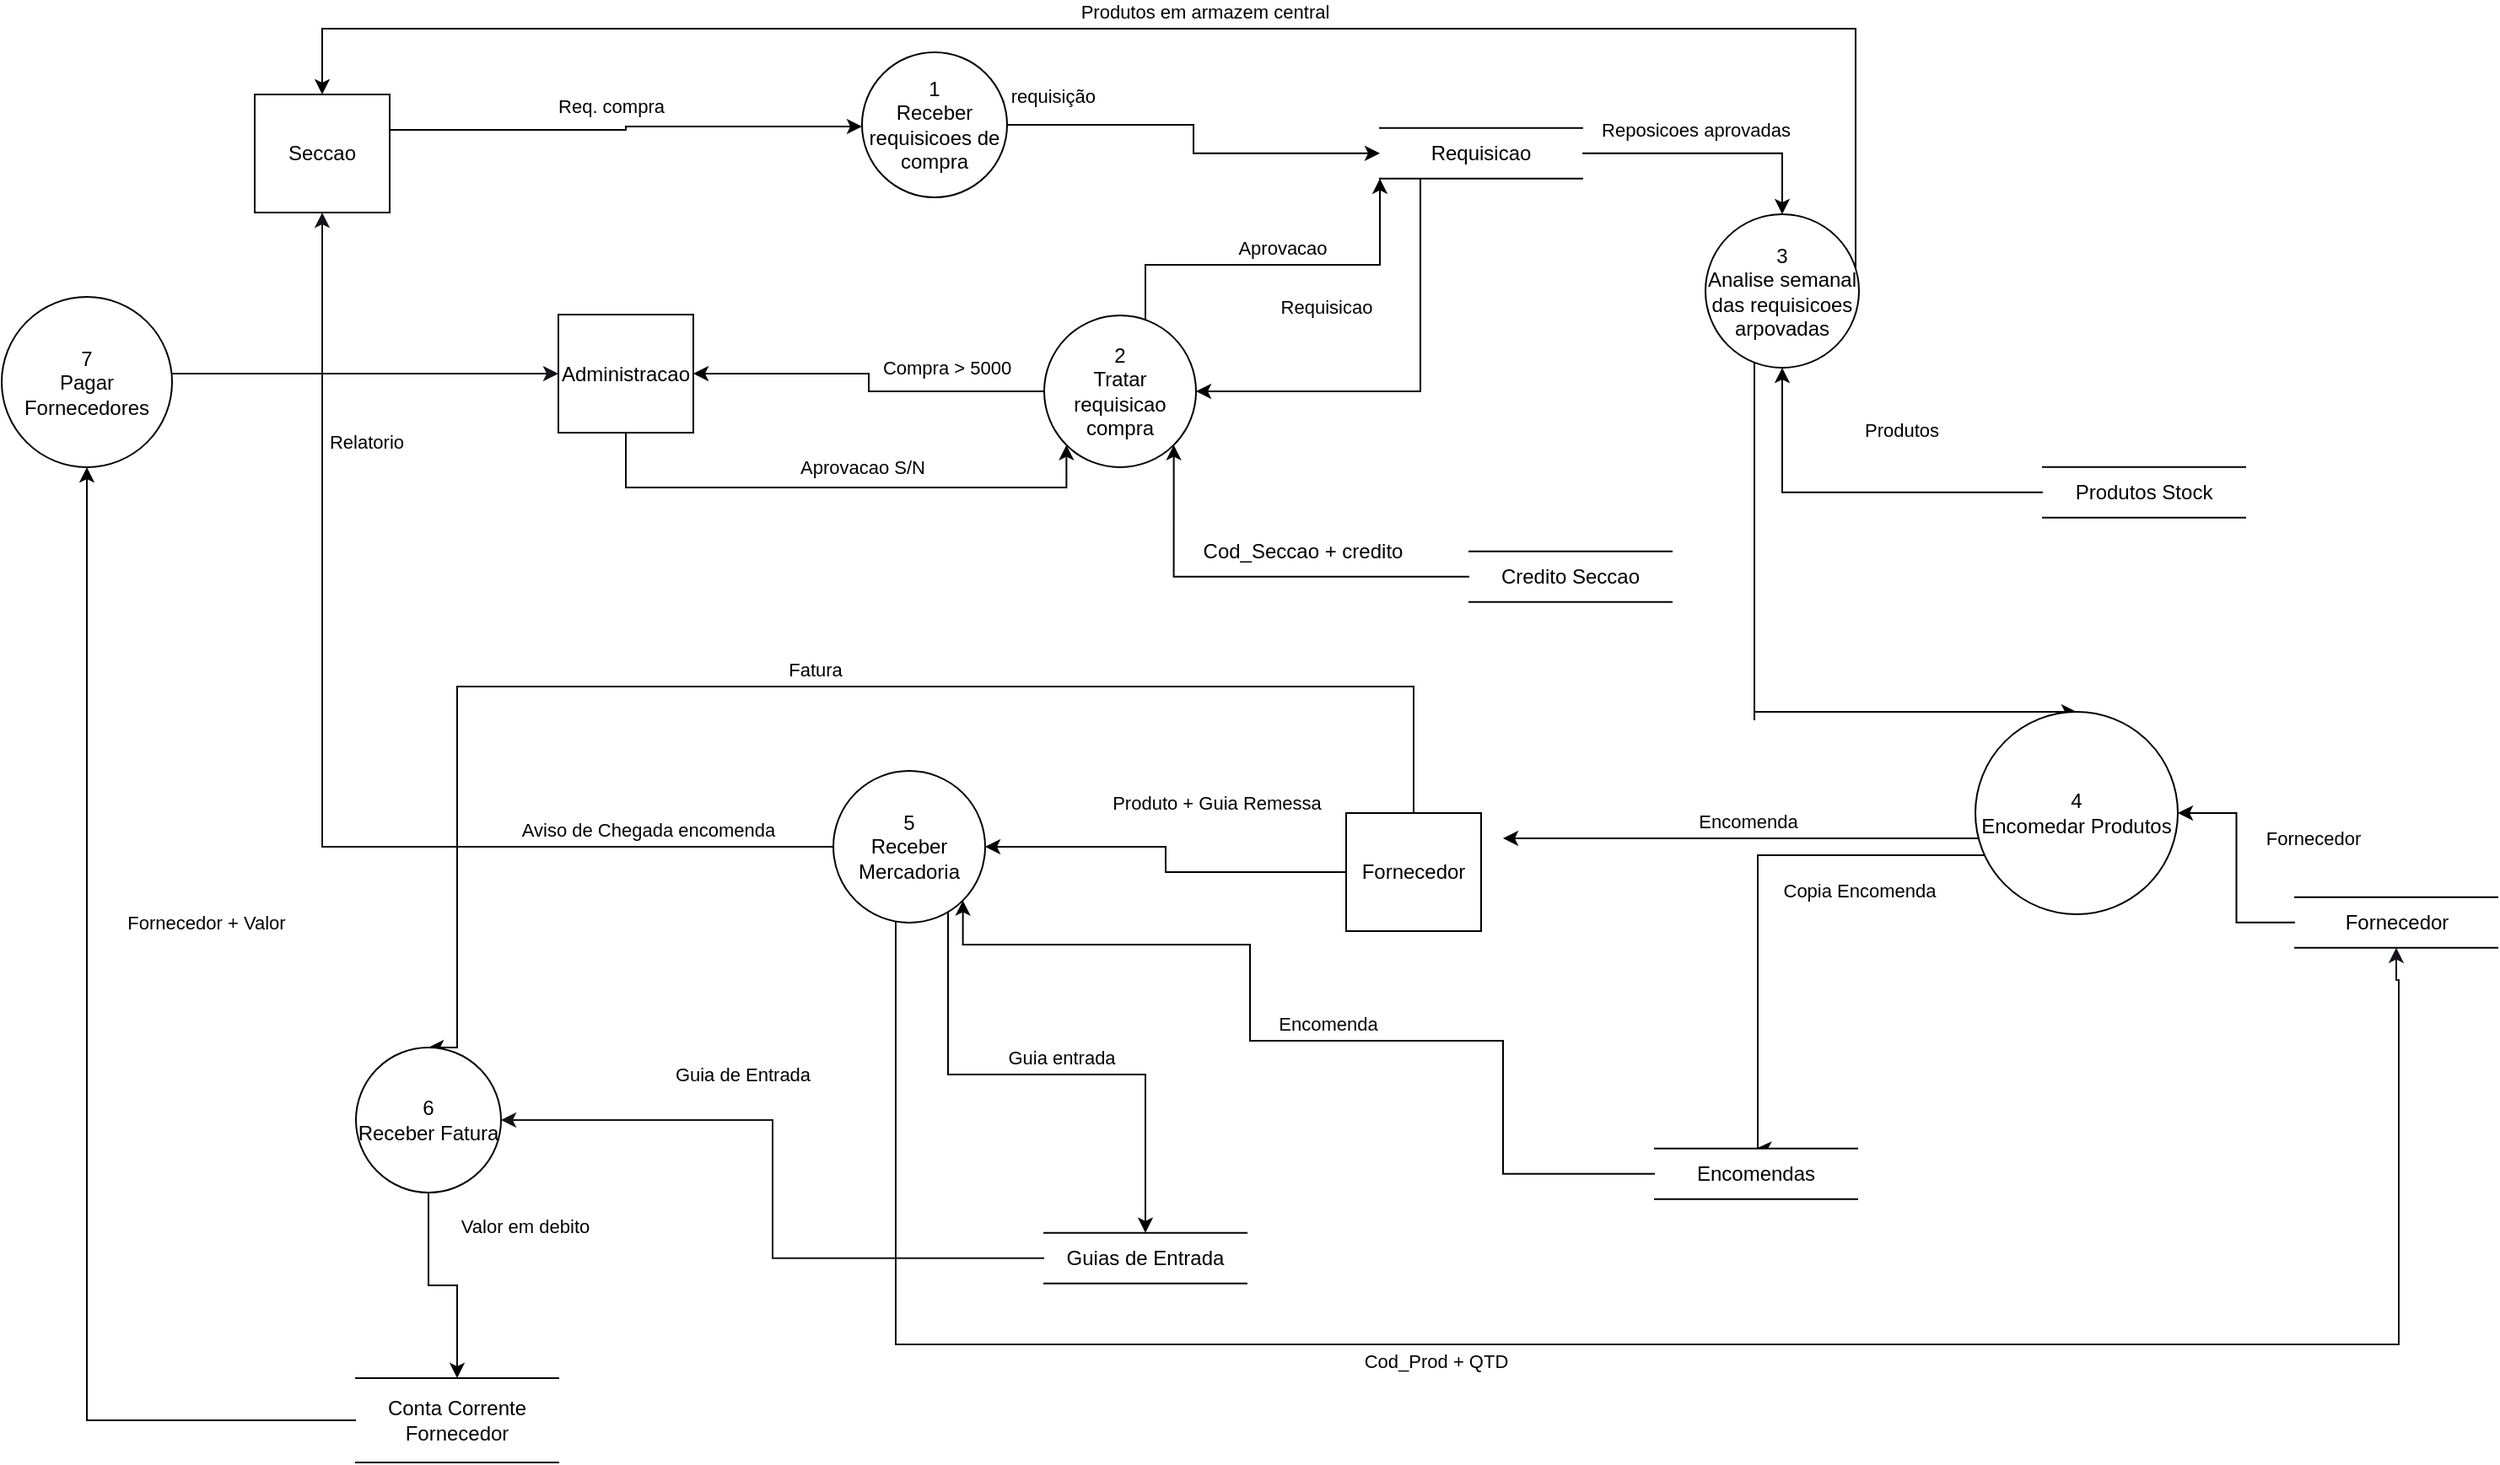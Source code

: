 <mxfile version="12.2.0" type="google" pages="3"><diagram id="3GSkHNpuHseARNP0mJbQ" name="Diagrama Nivel 1"><mxGraphModel dx="1966" dy="1685" grid="1" gridSize="10" guides="1" tooltips="1" connect="1" arrows="1" fold="1" page="1" pageScale="1" pageWidth="827" pageHeight="1169" math="0" shadow="0"><root><mxCell id="0"/><mxCell id="1" parent="0"/><mxCell id="n5je0qqf2axHrbuVNrVo-2" value="cop. requisição" style="edgeStyle=orthogonalEdgeStyle;rounded=0;orthogonalLoop=1;jettySize=auto;html=1;" parent="1" source="36rI6Q8g155U123jJBfh-16" target="36rI6Q8g155U123jJBfh-35" edge="1"><mxGeometry x="0.063" y="-49" relative="1" as="geometry"><mxPoint x="-47" y="-33" as="offset"/></mxGeometry></mxCell><mxCell id="36rI6Q8g155U123jJBfh-16" value="1&lt;br&gt;Receber requisicoes de compra" style="ellipse;whiteSpace=wrap;html=1;aspect=fixed;" parent="1" vertex="1"><mxGeometry x="390" y="-146" width="86" height="86" as="geometry"/></mxCell><mxCell id="n5je0qqf2axHrbuVNrVo-1" value="Req. compra" style="edgeStyle=orthogonalEdgeStyle;rounded=0;orthogonalLoop=1;jettySize=auto;html=1;" parent="1" source="36rI6Q8g155U123jJBfh-18" target="36rI6Q8g155U123jJBfh-16" edge="1"><mxGeometry x="-0.071" y="14" relative="1" as="geometry"><mxPoint as="offset"/><Array as="points"><mxPoint x="250" y="-100"/><mxPoint x="250" y="-102"/></Array></mxGeometry></mxCell><mxCell id="36rI6Q8g155U123jJBfh-18" value="Seccao" style="rounded=0;whiteSpace=wrap;html=1;" parent="1" vertex="1"><mxGeometry x="30" y="-121" width="80" height="70" as="geometry"/></mxCell><mxCell id="n5je0qqf2axHrbuVNrVo-4" value="Requisicao" style="edgeStyle=orthogonalEdgeStyle;rounded=0;orthogonalLoop=1;jettySize=auto;html=1;entryX=1;entryY=0.5;entryDx=0;entryDy=0;" parent="1" source="36rI6Q8g155U123jJBfh-35" target="n5je0qqf2axHrbuVNrVo-3" edge="1"><mxGeometry x="0.405" y="-50" relative="1" as="geometry"><Array as="points"><mxPoint x="721" y="55"/></Array><mxPoint as="offset"/></mxGeometry></mxCell><mxCell id="n5je0qqf2axHrbuVNrVo-13" value="Reposicoes aprovadas" style="edgeStyle=orthogonalEdgeStyle;rounded=0;orthogonalLoop=1;jettySize=auto;html=1;" parent="1" source="36rI6Q8g155U123jJBfh-35" target="n5je0qqf2axHrbuVNrVo-12" edge="1"><mxGeometry x="-0.135" y="14" relative="1" as="geometry"><mxPoint as="offset"/></mxGeometry></mxCell><mxCell id="36rI6Q8g155U123jJBfh-35" value="Requisicao" style="shape=partialRectangle;whiteSpace=wrap;html=1;left=0;right=0;" parent="1" vertex="1"><mxGeometry x="697" y="-101.147" width="120" height="30" as="geometry"/></mxCell><mxCell id="n5je0qqf2axHrbuVNrVo-9" value="Compra &amp;gt; 5000" style="edgeStyle=orthogonalEdgeStyle;rounded=0;orthogonalLoop=1;jettySize=auto;html=1;entryX=1;entryY=0.5;entryDx=0;entryDy=0;" parent="1" source="n5je0qqf2axHrbuVNrVo-3" target="n5je0qqf2axHrbuVNrVo-8" edge="1"><mxGeometry x="0.049" y="-46" relative="1" as="geometry"><mxPoint x="46" y="42" as="offset"/></mxGeometry></mxCell><mxCell id="n5je0qqf2axHrbuVNrVo-10" value="Aprovacao" style="edgeStyle=orthogonalEdgeStyle;rounded=0;orthogonalLoop=1;jettySize=auto;html=1;entryX=0;entryY=1;entryDx=0;entryDy=0;" parent="1" source="n5je0qqf2axHrbuVNrVo-3" target="36rI6Q8g155U123jJBfh-35" edge="1"><mxGeometry x="0.023" y="10" relative="1" as="geometry"><Array as="points"><mxPoint x="558" y="-20"/><mxPoint x="697" y="-20"/></Array><mxPoint as="offset"/></mxGeometry></mxCell><mxCell id="n5je0qqf2axHrbuVNrVo-3" value="2&lt;br&gt;Tratar requisicao compra" style="ellipse;whiteSpace=wrap;html=1;aspect=fixed;" parent="1" vertex="1"><mxGeometry x="498" y="10" width="90" height="90" as="geometry"/></mxCell><mxCell id="n5je0qqf2axHrbuVNrVo-6" style="edgeStyle=orthogonalEdgeStyle;rounded=0;orthogonalLoop=1;jettySize=auto;html=1;entryX=1;entryY=1;entryDx=0;entryDy=0;" parent="1" source="n5je0qqf2axHrbuVNrVo-5" target="n5je0qqf2axHrbuVNrVo-3" edge="1"><mxGeometry relative="1" as="geometry"/></mxCell><mxCell id="n5je0qqf2axHrbuVNrVo-7" value="Cod_Seccao + credito" style="text;html=1;resizable=0;points=[];align=center;verticalAlign=middle;labelBackgroundColor=#ffffff;" parent="n5je0qqf2axHrbuVNrVo-6" vertex="1" connectable="0"><mxGeometry x="-0.238" y="1" relative="1" as="geometry"><mxPoint x="-2.5" y="-16" as="offset"/></mxGeometry></mxCell><mxCell id="n5je0qqf2axHrbuVNrVo-5" value="Credito Seccao" style="shape=partialRectangle;whiteSpace=wrap;html=1;left=0;right=0;" parent="1" vertex="1"><mxGeometry x="750" y="149.853" width="120" height="30" as="geometry"/></mxCell><mxCell id="n5je0qqf2axHrbuVNrVo-11" value="Aprovacao S/N" style="edgeStyle=orthogonalEdgeStyle;rounded=0;orthogonalLoop=1;jettySize=auto;html=1;entryX=0;entryY=1;entryDx=0;entryDy=0;" parent="1" source="n5je0qqf2axHrbuVNrVo-8" target="n5je0qqf2axHrbuVNrVo-3" edge="1"><mxGeometry x="0.08" y="12" relative="1" as="geometry"><Array as="points"><mxPoint x="250" y="112"/></Array><mxPoint as="offset"/></mxGeometry></mxCell><mxCell id="n5je0qqf2axHrbuVNrVo-8" value="Administracao" style="rounded=0;whiteSpace=wrap;html=1;" parent="1" vertex="1"><mxGeometry x="210" y="9.5" width="80" height="70" as="geometry"/></mxCell><mxCell id="n5je0qqf2axHrbuVNrVo-16" value="Produtos em armazem central" style="edgeStyle=orthogonalEdgeStyle;rounded=0;orthogonalLoop=1;jettySize=auto;html=1;entryX=0.5;entryY=0;entryDx=0;entryDy=0;" parent="1" source="n5je0qqf2axHrbuVNrVo-12" target="36rI6Q8g155U123jJBfh-18" edge="1"><mxGeometry x="-0.03" y="-10" relative="1" as="geometry"><Array as="points"><mxPoint x="979" y="-160"/><mxPoint x="70" y="-160"/></Array><mxPoint as="offset"/></mxGeometry></mxCell><mxCell id="n5je0qqf2axHrbuVNrVo-18" style="edgeStyle=orthogonalEdgeStyle;rounded=0;orthogonalLoop=1;jettySize=auto;html=1;entryX=0.5;entryY=0;entryDx=0;entryDy=0;" parent="1" source="n5je0qqf2axHrbuVNrVo-12" target="n5je0qqf2axHrbuVNrVo-17" edge="1"><mxGeometry relative="1" as="geometry"><Array as="points"><mxPoint x="919" y="250"/><mxPoint x="919" y="250"/></Array></mxGeometry></mxCell><mxCell id="n5je0qqf2axHrbuVNrVo-12" value="3 &lt;br&gt;Analise semanal das requisicoes arpovadas" style="ellipse;whiteSpace=wrap;html=1;aspect=fixed;" parent="1" vertex="1"><mxGeometry x="890" y="-50" width="91" height="91" as="geometry"/></mxCell><mxCell id="n5je0qqf2axHrbuVNrVo-15" value="Produtos" style="edgeStyle=orthogonalEdgeStyle;rounded=0;orthogonalLoop=1;jettySize=auto;html=1;entryX=0.5;entryY=1;entryDx=0;entryDy=0;" parent="1" source="n5je0qqf2axHrbuVNrVo-14" target="n5je0qqf2axHrbuVNrVo-12" edge="1"><mxGeometry x="0.672" y="-70" relative="1" as="geometry"><mxPoint as="offset"/></mxGeometry></mxCell><mxCell id="n5je0qqf2axHrbuVNrVo-14" value="Produtos Stock" style="shape=partialRectangle;whiteSpace=wrap;html=1;left=0;right=0;" parent="1" vertex="1"><mxGeometry x="1090" y="99.853" width="120" height="30" as="geometry"/></mxCell><mxCell id="n5je0qqf2axHrbuVNrVo-22" value="Encomenda" style="edgeStyle=orthogonalEdgeStyle;rounded=0;orthogonalLoop=1;jettySize=auto;html=1;" parent="1" source="n5je0qqf2axHrbuVNrVo-17" edge="1"><mxGeometry x="-0.029" y="-10" relative="1" as="geometry"><mxPoint as="offset"/><mxPoint x="770" y="320" as="targetPoint"/><Array as="points"><mxPoint x="970" y="320"/><mxPoint x="970" y="320"/></Array></mxGeometry></mxCell><mxCell id="n5je0qqf2axHrbuVNrVo-24" value="Copia Encomenda" style="edgeStyle=orthogonalEdgeStyle;rounded=0;orthogonalLoop=1;jettySize=auto;html=1;entryX=0.5;entryY=0;entryDx=0;entryDy=0;" parent="1" source="n5je0qqf2axHrbuVNrVo-17" target="n5je0qqf2axHrbuVNrVo-23" edge="1"><mxGeometry x="0.005" y="60" relative="1" as="geometry"><mxPoint as="offset"/><Array as="points"><mxPoint x="921" y="330"/></Array></mxGeometry></mxCell><mxCell id="n5je0qqf2axHrbuVNrVo-17" value="4&lt;br&gt;Encomedar Produtos" style="ellipse;whiteSpace=wrap;html=1;aspect=fixed;" parent="1" vertex="1"><mxGeometry x="1050" y="245" width="120" height="120" as="geometry"/></mxCell><mxCell id="n5je0qqf2axHrbuVNrVo-20" value="Fornecedor" style="edgeStyle=orthogonalEdgeStyle;rounded=0;orthogonalLoop=1;jettySize=auto;html=1;" parent="1" source="n5je0qqf2axHrbuVNrVo-19" target="n5je0qqf2axHrbuVNrVo-17" edge="1"><mxGeometry x="0.266" y="-45" relative="1" as="geometry"><mxPoint as="offset"/></mxGeometry></mxCell><mxCell id="n5je0qqf2axHrbuVNrVo-19" value="Fornecedor" style="shape=partialRectangle;whiteSpace=wrap;html=1;left=0;right=0;" parent="1" vertex="1"><mxGeometry x="1239.5" y="354.853" width="120" height="30" as="geometry"/></mxCell><mxCell id="n5je0qqf2axHrbuVNrVo-26" value="Produto + Guia Remessa" style="edgeStyle=orthogonalEdgeStyle;rounded=0;orthogonalLoop=1;jettySize=auto;html=1;" parent="1" source="n5je0qqf2axHrbuVNrVo-21" target="n5je0qqf2axHrbuVNrVo-25" edge="1"><mxGeometry x="0.064" y="-39" relative="1" as="geometry"><mxPoint x="30" y="13" as="offset"/></mxGeometry></mxCell><mxCell id="n5je0qqf2axHrbuVNrVo-44" value="Fatura" style="edgeStyle=orthogonalEdgeStyle;rounded=0;orthogonalLoop=1;jettySize=auto;html=1;entryX=0.5;entryY=0;entryDx=0;entryDy=0;" parent="1" source="n5je0qqf2axHrbuVNrVo-21" target="n5je0qqf2axHrbuVNrVo-35" edge="1"><mxGeometry x="-0.014" y="-10" relative="1" as="geometry"><Array as="points"><mxPoint x="717" y="230"/><mxPoint x="150" y="230"/></Array><mxPoint as="offset"/></mxGeometry></mxCell><mxCell id="n5je0qqf2axHrbuVNrVo-21" value="Fornecedor" style="rounded=0;whiteSpace=wrap;html=1;" parent="1" vertex="1"><mxGeometry x="677" y="305" width="80" height="70" as="geometry"/></mxCell><mxCell id="n5je0qqf2axHrbuVNrVo-33" value="Encomenda" style="edgeStyle=orthogonalEdgeStyle;rounded=0;orthogonalLoop=1;jettySize=auto;html=1;entryX=1;entryY=1;entryDx=0;entryDy=0;" parent="1" source="n5je0qqf2axHrbuVNrVo-23" target="n5je0qqf2axHrbuVNrVo-25" edge="1"><mxGeometry x="-0.046" y="-10" relative="1" as="geometry"><Array as="points"><mxPoint x="770" y="519"/><mxPoint x="770" y="440"/><mxPoint x="620" y="440"/><mxPoint x="620" y="383"/></Array><mxPoint as="offset"/></mxGeometry></mxCell><mxCell id="n5je0qqf2axHrbuVNrVo-23" value="Encomendas" style="shape=partialRectangle;whiteSpace=wrap;html=1;left=0;right=0;" parent="1" vertex="1"><mxGeometry x="860" y="503.853" width="120" height="30" as="geometry"/></mxCell><mxCell id="n5je0qqf2axHrbuVNrVo-27" value="Aviso de Chegada encomenda" style="edgeStyle=orthogonalEdgeStyle;rounded=0;orthogonalLoop=1;jettySize=auto;html=1;entryX=0.5;entryY=1;entryDx=0;entryDy=0;fillColor=#d5e8d4;strokeColor=#171219;" parent="1" source="n5je0qqf2axHrbuVNrVo-25" target="36rI6Q8g155U123jJBfh-18" edge="1"><mxGeometry x="-0.676" y="-10" relative="1" as="geometry"><mxPoint as="offset"/></mxGeometry></mxCell><mxCell id="n5je0qqf2axHrbuVNrVo-28" value="Cod_Prod + QTD" style="edgeStyle=orthogonalEdgeStyle;rounded=0;orthogonalLoop=1;jettySize=auto;html=1;entryX=0.5;entryY=1;entryDx=0;entryDy=0;fillColor=#e1d5e7;strokeColor=#171219;" parent="1" source="n5je0qqf2axHrbuVNrVo-25" target="n5je0qqf2axHrbuVNrVo-19" edge="1"><mxGeometry x="-0.172" y="-10" relative="1" as="geometry"><Array as="points"><mxPoint x="410" y="620"/><mxPoint x="1301" y="620"/><mxPoint x="1301" y="404"/><mxPoint x="1299" y="404"/></Array><mxPoint as="offset"/></mxGeometry></mxCell><mxCell id="n5je0qqf2axHrbuVNrVo-32" value="Guia entrada" style="edgeStyle=orthogonalEdgeStyle;rounded=0;orthogonalLoop=1;jettySize=auto;html=1;entryX=0.5;entryY=0;entryDx=0;entryDy=0;" parent="1" source="n5je0qqf2axHrbuVNrVo-25" target="n5je0qqf2axHrbuVNrVo-29" edge="1"><mxGeometry x="0.065" y="10" relative="1" as="geometry"><Array as="points"><mxPoint x="441" y="460"/><mxPoint x="558" y="460"/><mxPoint x="558" y="519"/></Array><mxPoint as="offset"/></mxGeometry></mxCell><mxCell id="n5je0qqf2axHrbuVNrVo-25" value="5&lt;br&gt;Receber Mercadoria" style="ellipse;whiteSpace=wrap;html=1;aspect=fixed;" parent="1" vertex="1"><mxGeometry x="373" y="280" width="90" height="90" as="geometry"/></mxCell><mxCell id="n5je0qqf2axHrbuVNrVo-40" value="Guia de Entrada" style="edgeStyle=orthogonalEdgeStyle;rounded=0;orthogonalLoop=1;jettySize=auto;html=1;entryX=1;entryY=0.5;entryDx=0;entryDy=0;fillColor=#f5f5f5;strokeColor=#171219;" parent="1" source="n5je0qqf2axHrbuVNrVo-29" target="n5je0qqf2axHrbuVNrVo-35" edge="1"><mxGeometry x="0.284" y="-27" relative="1" as="geometry"><mxPoint x="300" y="504" as="targetPoint"/><mxPoint x="-1" as="offset"/></mxGeometry></mxCell><mxCell id="n5je0qqf2axHrbuVNrVo-29" value="Guias de Entrada" style="shape=partialRectangle;whiteSpace=wrap;html=1;left=0;right=0;" parent="1" vertex="1"><mxGeometry x="498" y="553.853" width="120" height="30" as="geometry"/></mxCell><mxCell id="n5je0qqf2axHrbuVNrVo-37" value="Valor em debito" style="edgeStyle=orthogonalEdgeStyle;rounded=0;orthogonalLoop=1;jettySize=auto;html=1;entryX=0.5;entryY=0;entryDx=0;entryDy=0;" parent="1" source="n5je0qqf2axHrbuVNrVo-35" target="n5je0qqf2axHrbuVNrVo-36" edge="1"><mxGeometry x="0.144" y="54" relative="1" as="geometry"><mxPoint x="-14" y="-36" as="offset"/></mxGeometry></mxCell><mxCell id="n5je0qqf2axHrbuVNrVo-35" value="6&lt;br&gt;Receber Fatura" style="ellipse;whiteSpace=wrap;html=1;aspect=fixed;" parent="1" vertex="1"><mxGeometry x="90" y="444" width="86" height="86" as="geometry"/></mxCell><mxCell id="n5je0qqf2axHrbuVNrVo-42" value="Fornecedor + Valor" style="edgeStyle=orthogonalEdgeStyle;rounded=0;orthogonalLoop=1;jettySize=auto;html=1;entryX=0.5;entryY=1;entryDx=0;entryDy=0;" parent="1" source="n5je0qqf2axHrbuVNrVo-36" target="n5je0qqf2axHrbuVNrVo-41" edge="1"><mxGeometry x="0.256" y="-70" relative="1" as="geometry"><mxPoint as="offset"/></mxGeometry></mxCell><mxCell id="n5je0qqf2axHrbuVNrVo-36" value="Conta Corrente Fornecedor" style="shape=partialRectangle;whiteSpace=wrap;html=1;left=0;right=0;" parent="1" vertex="1"><mxGeometry x="90" y="640" width="120" height="50" as="geometry"/></mxCell><mxCell id="n5je0qqf2axHrbuVNrVo-43" value="Relatorio" style="edgeStyle=orthogonalEdgeStyle;rounded=0;orthogonalLoop=1;jettySize=auto;html=1;entryX=0;entryY=0.5;entryDx=0;entryDy=0;strokeColor=#171219;fillColor=#dae8fc;" parent="1" source="n5je0qqf2axHrbuVNrVo-41" target="n5je0qqf2axHrbuVNrVo-8" edge="1"><mxGeometry x="0.01" y="-51" relative="1" as="geometry"><Array as="points"><mxPoint x="-30" y="70"/></Array><mxPoint x="-1" y="-11" as="offset"/></mxGeometry></mxCell><mxCell id="n5je0qqf2axHrbuVNrVo-41" value="7&lt;br&gt;Pagar Fornecedores" style="ellipse;whiteSpace=wrap;html=1;aspect=fixed;" parent="1" vertex="1"><mxGeometry x="-120" y="-1" width="101" height="101" as="geometry"/></mxCell></root></mxGraphModel></diagram><diagram id="vZ1uS3LBMH1LNEEU2ZlH" name="Diagrama contexto"><mxGraphModel dx="854" dy="387" grid="1" gridSize="10" guides="1" tooltips="1" connect="1" arrows="1" fold="1" page="1" pageScale="1" pageWidth="827" pageHeight="1169" math="0" shadow="0"><root><mxCell id="_yS7LGBzBfFRxjrJ2fec-0"/><mxCell id="_yS7LGBzBfFRxjrJ2fec-1" parent="_yS7LGBzBfFRxjrJ2fec-0"/><mxCell id="_yS7LGBzBfFRxjrJ2fec-2" value="&lt;font face=&quot;Tahoma&quot;&gt;Req. compra&lt;/font&gt;" style="edgeStyle=orthogonalEdgeStyle;rounded=0;orthogonalLoop=1;jettySize=auto;html=1;" edge="1" source="_yS7LGBzBfFRxjrJ2fec-3" target="_yS7LGBzBfFRxjrJ2fec-13" parent="_yS7LGBzBfFRxjrJ2fec-1"><mxGeometry x="-0.325" y="16" relative="1" as="geometry"><Array as="points"><mxPoint x="449.5" y="135"/></Array><mxPoint x="-1" as="offset"/></mxGeometry></mxCell><mxCell id="_yS7LGBzBfFRxjrJ2fec-3" value="Seccao" style="rounded=0;whiteSpace=wrap;html=1;" vertex="1" parent="_yS7LGBzBfFRxjrJ2fec-1"><mxGeometry x="200" y="120" width="80" height="70" as="geometry"/></mxCell><mxCell id="_yS7LGBzBfFRxjrJ2fec-4" value="Aprovacao S/N" style="edgeStyle=orthogonalEdgeStyle;rounded=0;orthogonalLoop=1;jettySize=auto;html=1;" edge="1" source="_yS7LGBzBfFRxjrJ2fec-5" target="_yS7LGBzBfFRxjrJ2fec-13" parent="_yS7LGBzBfFRxjrJ2fec-1"><mxGeometry x="-0.288" y="16" relative="1" as="geometry"><Array as="points"><mxPoint x="459.5" y="385"/></Array><mxPoint x="-1" as="offset"/></mxGeometry></mxCell><mxCell id="_yS7LGBzBfFRxjrJ2fec-5" value="Administracao" style="rounded=0;whiteSpace=wrap;html=1;" vertex="1" parent="_yS7LGBzBfFRxjrJ2fec-1"><mxGeometry x="372.5" y="445" width="80" height="70" as="geometry"/></mxCell><mxCell id="_yS7LGBzBfFRxjrJ2fec-6" value="Produto + Guia Remessa" style="edgeStyle=orthogonalEdgeStyle;rounded=0;orthogonalLoop=1;jettySize=auto;html=1;entryX=1;entryY=0.5;entryDx=0;entryDy=0;" edge="1" source="_yS7LGBzBfFRxjrJ2fec-8" target="_yS7LGBzBfFRxjrJ2fec-13" parent="_yS7LGBzBfFRxjrJ2fec-1"><mxGeometry x="0.149" y="-20" relative="1" as="geometry"><mxPoint x="16" y="10" as="offset"/></mxGeometry></mxCell><mxCell id="_yS7LGBzBfFRxjrJ2fec-7" value="Fatura" style="edgeStyle=orthogonalEdgeStyle;rounded=0;orthogonalLoop=1;jettySize=auto;html=1;entryX=1;entryY=1;entryDx=0;entryDy=0;" edge="1" source="_yS7LGBzBfFRxjrJ2fec-8" target="_yS7LGBzBfFRxjrJ2fec-13" parent="_yS7LGBzBfFRxjrJ2fec-1"><mxGeometry x="-0.093" y="-20" relative="1" as="geometry"><Array as="points"><mxPoint x="738" y="320"/><mxPoint x="513" y="320"/></Array><mxPoint as="offset"/></mxGeometry></mxCell><mxCell id="_yS7LGBzBfFRxjrJ2fec-8" value="Fornecedor" style="rounded=0;whiteSpace=wrap;html=1;" vertex="1" parent="_yS7LGBzBfFRxjrJ2fec-1"><mxGeometry x="677" y="230" width="80" height="70" as="geometry"/></mxCell><mxCell id="_yS7LGBzBfFRxjrJ2fec-9" value="&lt;font face=&quot;Verdana&quot;&gt;&lt;span style=&quot;font-size: 12px&quot;&gt;Produtos Armaz.&lt;/span&gt;&lt;/font&gt;" style="edgeStyle=orthogonalEdgeStyle;rounded=0;orthogonalLoop=1;jettySize=auto;html=1;entryX=0.5;entryY=0;entryDx=0;entryDy=0;" edge="1" source="_yS7LGBzBfFRxjrJ2fec-13" target="_yS7LGBzBfFRxjrJ2fec-3" parent="_yS7LGBzBfFRxjrJ2fec-1"><mxGeometry x="-0.455" y="54" relative="1" as="geometry"><Array as="points"><mxPoint x="470" y="90"/><mxPoint x="239" y="90"/></Array><mxPoint x="-50" y="-74" as="offset"/></mxGeometry></mxCell><mxCell id="_yS7LGBzBfFRxjrJ2fec-10" value="Aviso encomenda" style="edgeStyle=orthogonalEdgeStyle;rounded=0;orthogonalLoop=1;jettySize=auto;html=1;" edge="1" source="_yS7LGBzBfFRxjrJ2fec-13" target="_yS7LGBzBfFRxjrJ2fec-3" parent="_yS7LGBzBfFRxjrJ2fec-1"><mxGeometry x="-0.245" y="-10" relative="1" as="geometry"><mxPoint as="offset"/><Array as="points"><mxPoint x="239" y="200"/></Array></mxGeometry></mxCell><mxCell id="_yS7LGBzBfFRxjrJ2fec-11" value="Encomenda" style="edgeStyle=orthogonalEdgeStyle;rounded=0;orthogonalLoop=1;jettySize=auto;html=1;entryX=0.5;entryY=0;entryDx=0;entryDy=0;" edge="1" source="_yS7LGBzBfFRxjrJ2fec-13" target="_yS7LGBzBfFRxjrJ2fec-8" parent="_yS7LGBzBfFRxjrJ2fec-1"><mxGeometry y="10" relative="1" as="geometry"><Array as="points"><mxPoint x="510" y="160"/><mxPoint x="717" y="160"/></Array><mxPoint as="offset"/></mxGeometry></mxCell><mxCell id="_yS7LGBzBfFRxjrJ2fec-12" style="edgeStyle=orthogonalEdgeStyle;rounded=0;orthogonalLoop=1;jettySize=auto;html=1;" edge="1" parent="_yS7LGBzBfFRxjrJ2fec-1"><mxGeometry relative="1" as="geometry"><mxPoint x="480.667" y="299" as="sourcePoint"/><mxPoint x="460.667" y="479" as="targetPoint"/><Array as="points"><mxPoint x="491.5" y="299.5"/><mxPoint x="491.5" y="479.5"/><mxPoint x="463.5" y="479.5"/></Array></mxGeometry></mxCell><mxCell id="_yS7LGBzBfFRxjrJ2fec-13" value="Processo de Compra da Empresa ABC" style="ellipse;whiteSpace=wrap;html=1;aspect=fixed;" vertex="1" parent="_yS7LGBzBfFRxjrJ2fec-1"><mxGeometry x="410.5" y="180" width="120" height="120" as="geometry"/></mxCell><mxCell id="_yS7LGBzBfFRxjrJ2fec-14" value="compra&amp;nbsp;" style="text;html=1;resizable=0;points=[];autosize=1;align=left;verticalAlign=top;spacingTop=-4;" vertex="1" parent="_yS7LGBzBfFRxjrJ2fec-1"><mxGeometry x="505" y="386" width="60" height="20" as="geometry"/></mxCell></root></mxGraphModel></diagram><diagram id="OTHGoJl9S_BVJV0K809n" name="Dicionário de Dados"><mxGraphModel dx="854" dy="387" grid="1" gridSize="10" guides="1" tooltips="1" connect="1" arrows="1" fold="1" page="1" pageScale="1" pageWidth="827" pageHeight="1169" math="0" shadow="0"><root><mxCell id="1VyIDPnCMMfJJn-UNlG2-0"/><mxCell id="1VyIDPnCMMfJJn-UNlG2-1" parent="1VyIDPnCMMfJJn-UNlG2-0"/><mxCell id="1VyIDPnCMMfJJn-UNlG2-2" value="&lt;b style=&quot;font-size: 11px&quot;&gt;&lt;font style=&quot;font-size: 11px&quot;&gt;Entidades&lt;/font&gt;&lt;/b&gt;&lt;br style=&quot;font-size: 11px&quot;&gt;&lt;b style=&quot;font-size: 11px&quot;&gt;Nome&lt;/b&gt;: Seccao&lt;br style=&quot;font-size: 11px&quot;&gt;&lt;b style=&quot;font-size: 11px&quot;&gt;Descrição&lt;/b&gt;: Esta entidade representa as seccoes da empresa&lt;br style=&quot;font-size: 11px&quot;&gt;&lt;b style=&quot;font-size: 11px&quot;&gt;Fluxos de entrada&lt;/b&gt;: &lt;span style=&quot;font-size: 11px ; text-align: center ; background-color: rgb(255 , 255 , 255)&quot;&gt;Aviso de Chegada encomenda +&lt;br&gt;p&lt;/span&gt;&lt;span style=&quot;font-size: 11px ; text-align: center ; background-color: rgb(255 , 255 , 255)&quot;&gt;rodutos em armazem central&lt;/span&gt;&lt;br style=&quot;font-size: 11px&quot;&gt;&lt;b style=&quot;font-size: 11px&quot;&gt;Fluxos de saida&lt;/b&gt;: requisição. Compra" style="text;html=1;fontSize=11;" vertex="1" parent="1VyIDPnCMMfJJn-UNlG2-1"><mxGeometry x="60" y="139" width="360" height="230" as="geometry"/></mxCell><mxCell id="1VyIDPnCMMfJJn-UNlG2-3" value="&lt;b style=&quot;font-size: 11px&quot;&gt;&lt;font style=&quot;font-size: 11px&quot;&gt;Tabelas&lt;/font&gt;&lt;/b&gt;&lt;br style=&quot;font-size: 11px&quot;&gt;&lt;div style=&quot;font-size: 11px&quot;&gt;&lt;b style=&quot;font-size: 11px&quot;&gt;Nome: &lt;/b&gt;Credito Seccao&lt;/div&gt;&lt;div style=&quot;font-size: 11px&quot;&gt;&lt;b style=&quot;font-size: 11px&quot;&gt;Descrição: &lt;/b&gt;Esta tabela contem toda a informacao a nivel de debitos e creditos de cada seccao&lt;/div&gt;&lt;div style=&quot;font-size: 11px&quot;&gt;&lt;b style=&quot;font-size: 11px&quot;&gt;Fluxos de entrada:&amp;nbsp;&lt;/b&gt;&lt;/div&gt;&lt;div style=&quot;font-size: 11px&quot;&gt;&lt;b style=&quot;font-size: 11px&quot;&gt;Fluxos de saidas: &lt;/b&gt;Cod_Seccao + credito&lt;/div&gt;&lt;div style=&quot;font-size: 11px&quot;&gt;&lt;b style=&quot;font-size: 11px&quot;&gt;Campos que constituem: &lt;/b&gt;Cod_Seccao+valor_credito+valor_debito+data&lt;/div&gt;" style="text;html=1;fontSize=11;" vertex="1" parent="1VyIDPnCMMfJJn-UNlG2-1"><mxGeometry x="60" y="349" width="450" height="110" as="geometry"/></mxCell><mxCell id="1VyIDPnCMMfJJn-UNlG2-4" value="&lt;font style=&quot;font-size: 25px;&quot;&gt;Dicionario de Dados&lt;/font&gt;" style="text;html=1;spacing=-1;fontSize=25;" vertex="1" parent="1VyIDPnCMMfJJn-UNlG2-1"><mxGeometry x="60" y="30" width="695" height="90" as="geometry"/></mxCell><mxCell id="1VyIDPnCMMfJJn-UNlG2-5" value="&lt;b style=&quot;font-size: 11px;&quot;&gt;&lt;font style=&quot;font-size: 11px;&quot;&gt;Fluxos&lt;/font&gt;&lt;/b&gt;&lt;br style=&quot;font-size: 11px;&quot;&gt;&lt;div style=&quot;font-size: 11px;&quot;&gt;&lt;b style=&quot;font-size: 11px;&quot;&gt;Nome: &lt;/b&gt;Encomenda&lt;/div&gt;&lt;div style=&quot;font-size: 11px;&quot;&gt;&lt;b style=&quot;font-size: 11px;&quot;&gt;Descrição: &lt;/b&gt;Este fluxo representa o envio de encomedas para os fornecedores&lt;/div&gt;&lt;div style=&quot;font-size: 11px;&quot;&gt;&lt;b style=&quot;font-size: 11px;&quot;&gt;Origem: &lt;/b&gt;Processo Encomendar produtos&lt;/div&gt;&lt;div style=&quot;font-size: 11px;&quot;&gt;&lt;b style=&quot;font-size: 11px;&quot;&gt;Destino: &lt;/b&gt;Entidade Fornecedor&lt;/div&gt;&lt;div style=&quot;font-size: 11px;&quot;&gt;&lt;b style=&quot;font-size: 11px;&quot;&gt;Campos que constituem: &lt;/b&gt;Cod Encomenda + Produtos&lt;/div&gt;&lt;div style=&quot;font-size: 11px;&quot;&gt;&lt;br style=&quot;font-size: 11px;&quot;&gt;&lt;div style=&quot;font-size: 11px;&quot;&gt;&lt;b style=&quot;font-size: 11px;&quot;&gt;Nome:&amp;nbsp;&lt;/b&gt;Req de Compra&lt;/div&gt;&lt;div style=&quot;font-size: 11px;&quot;&gt;&lt;b style=&quot;font-size: 11px;&quot;&gt;Descrição: &lt;/b&gt;Este Fluxo representa o envio da requisicao de compra pelas seccoes&lt;/div&gt;&lt;div style=&quot;font-size: 11px;&quot;&gt;&lt;b style=&quot;font-size: 11px;&quot;&gt;Origem:&amp;nbsp;&lt;/b&gt;Entidade Seccao&lt;/div&gt;&lt;div style=&quot;font-size: 11px;&quot;&gt;&lt;b style=&quot;font-size: 11px;&quot;&gt;Destino:&amp;nbsp;&lt;/b&gt;Processo Receber Requisicao de compras&lt;/div&gt;&lt;div style=&quot;font-size: 11px;&quot;&gt;&lt;b style=&quot;font-size: 11px;&quot;&gt;Campos que constituem:&amp;nbsp;&lt;/b&gt;Cod_Seccao+ Data_Req + Produto_Req + QTD_Req&lt;/div&gt;&lt;/div&gt;" style="text;html=1;fontSize=11;" vertex="1" parent="1VyIDPnCMMfJJn-UNlG2-1"><mxGeometry x="444.5" y="139" width="450" height="200" as="geometry"/></mxCell><mxCell id="1VyIDPnCMMfJJn-UNlG2-6" value="&lt;b style=&quot;font-size: 11px;&quot;&gt;&lt;font style=&quot;font-size: 11px;&quot;&gt;Processos&lt;/font&gt;&lt;/b&gt;&lt;br style=&quot;font-size: 11px;&quot;&gt;&lt;div style=&quot;font-size: 11px;&quot;&gt;&lt;b style=&quot;font-size: 11px;&quot;&gt;Nome: &lt;/b&gt;Processo 6&lt;/div&gt;&lt;div style=&quot;font-size: 11px;&quot;&gt;&lt;b style=&quot;font-size: 11px;&quot;&gt;Descrição: &lt;/b&gt;Processo que recebe as faturas&lt;b style=&quot;font-size: 11px;&quot;&gt;&amp;nbsp;&lt;/b&gt;&lt;/div&gt;&lt;div style=&quot;font-size: 11px;&quot;&gt;&lt;b style=&quot;font-size: 11px;&quot;&gt;Fluxos de Entrada: &lt;/b&gt;Guia de Entrada + Fatura&lt;/div&gt;&lt;div style=&quot;font-size: 11px;&quot;&gt;&lt;b style=&quot;font-size: 11px;&quot;&gt;Fluxos de Saida: &lt;/b&gt;Valor em debito&lt;/div&gt;" style="text;html=1;fontSize=11;" vertex="1" parent="1VyIDPnCMMfJJn-UNlG2-1"><mxGeometry x="60" y="249" width="450" height="110" as="geometry"/></mxCell></root></mxGraphModel></diagram></mxfile>